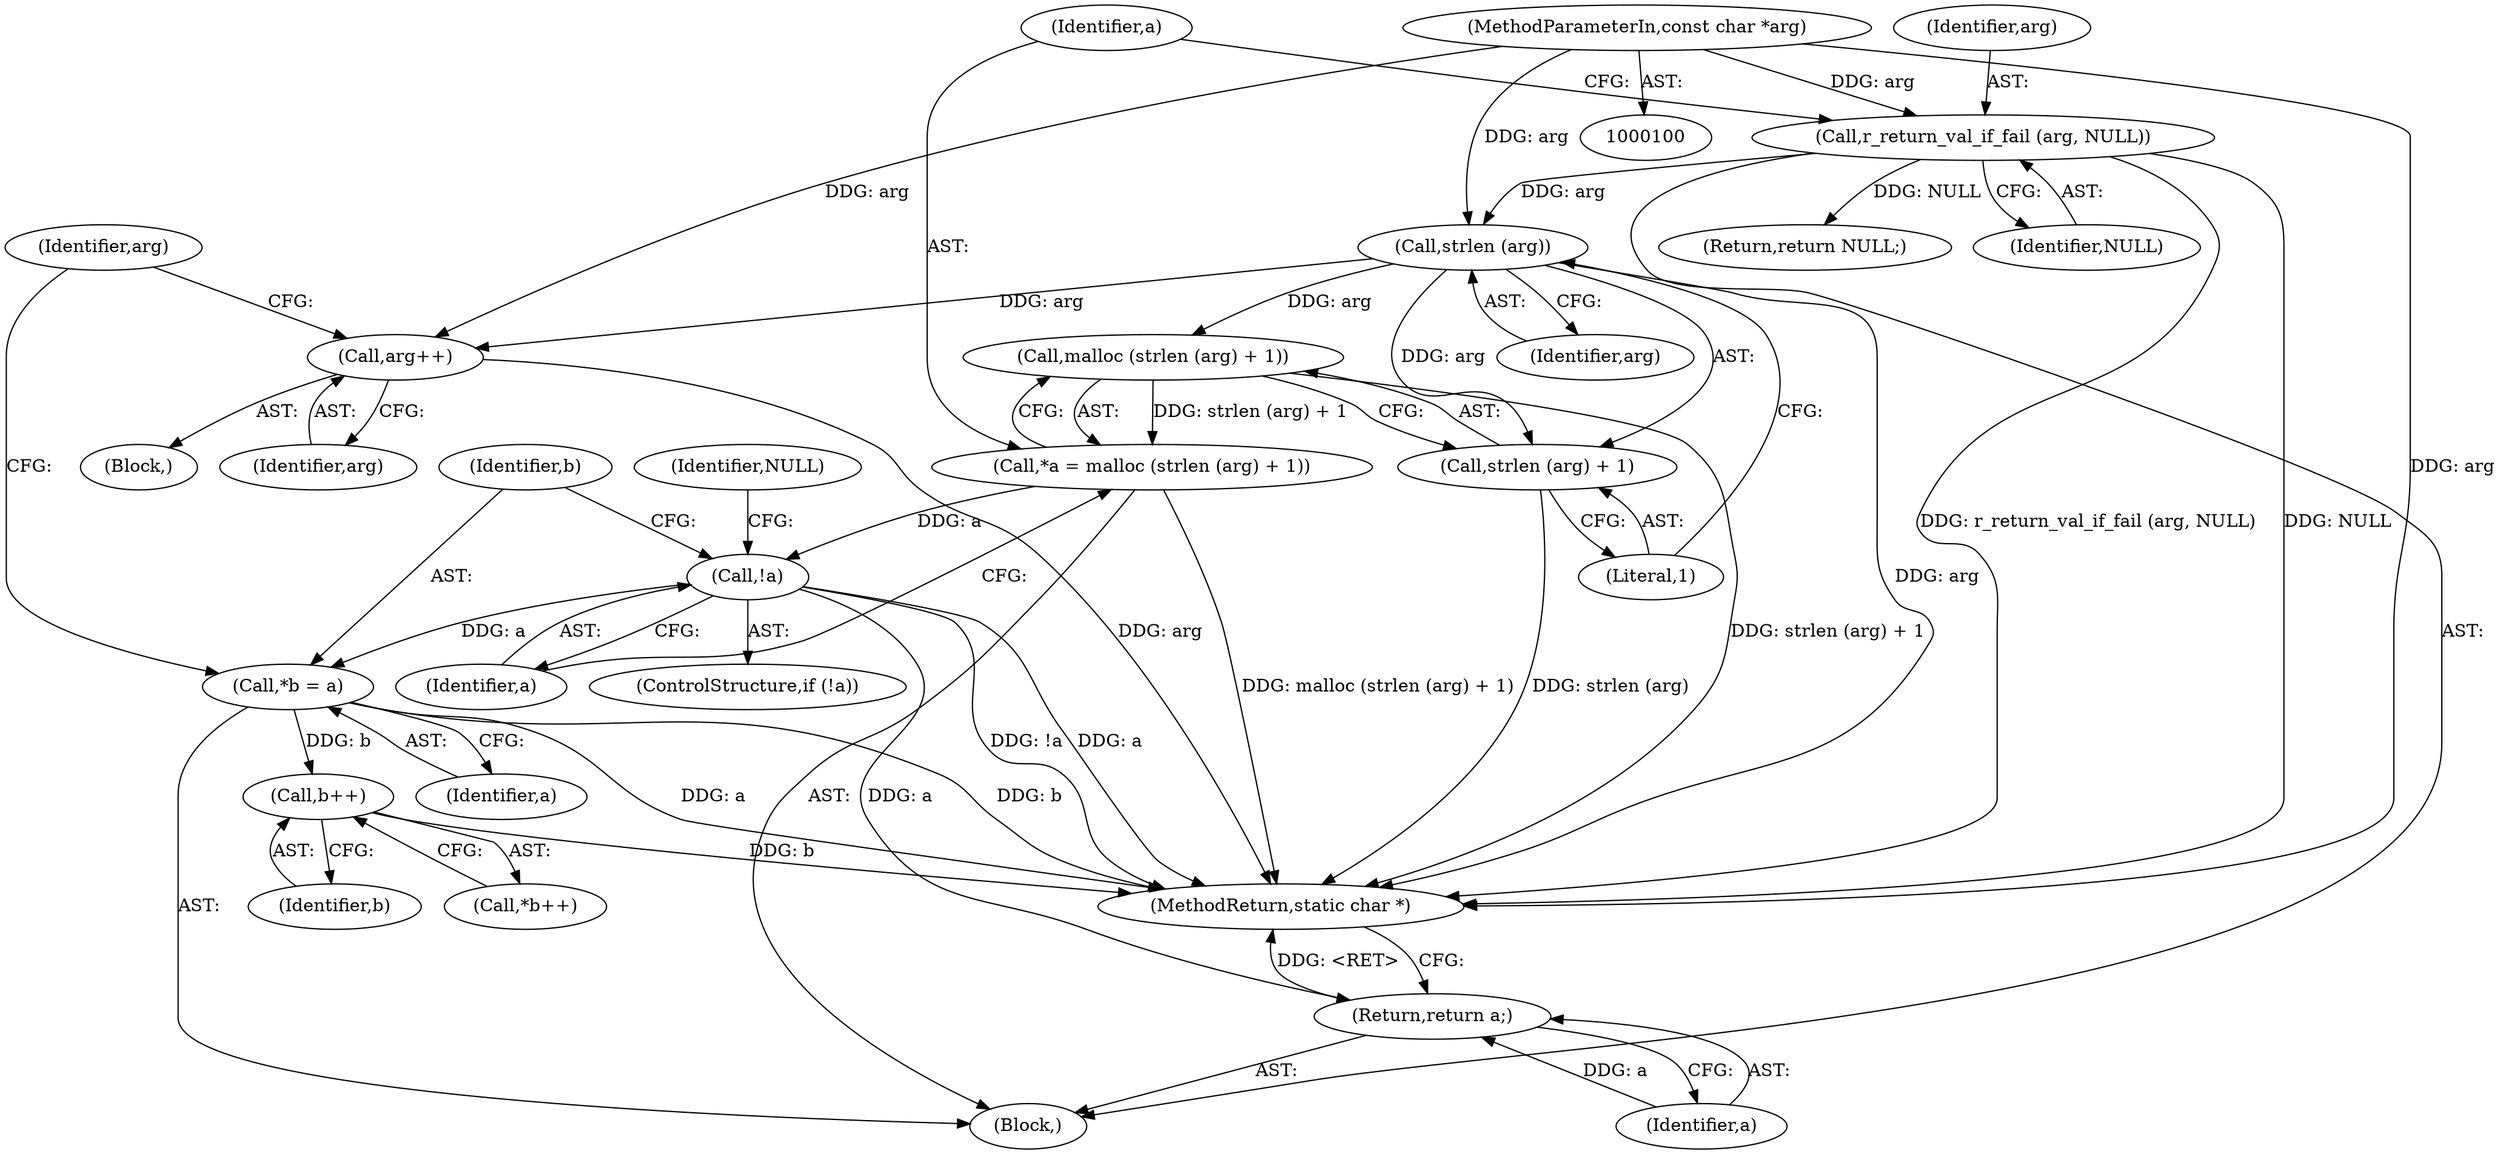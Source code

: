 digraph "0_radare2_5411543a310a470b1257fb93273cdd6e8dfcb3af_0@API" {
"1000111" [label="(Call,strlen (arg))"];
"1000103" [label="(Call,r_return_val_if_fail (arg, NULL))"];
"1000101" [label="(MethodParameterIn,const char *arg)"];
"1000109" [label="(Call,malloc (strlen (arg) + 1))"];
"1000107" [label="(Call,*a = malloc (strlen (arg) + 1))"];
"1000115" [label="(Call,!a)"];
"1000121" [label="(Call,*b = a)"];
"1000141" [label="(Call,b++)"];
"1000152" [label="(Return,return a;)"];
"1000110" [label="(Call,strlen (arg) + 1)"];
"1000146" [label="(Call,arg++)"];
"1000116" [label="(Identifier,a)"];
"1000114" [label="(ControlStructure,if (!a))"];
"1000141" [label="(Call,b++)"];
"1000118" [label="(Return,return NULL;)"];
"1000123" [label="(Identifier,a)"];
"1000152" [label="(Return,return a;)"];
"1000115" [label="(Call,!a)"];
"1000119" [label="(Identifier,NULL)"];
"1000140" [label="(Call,*b++)"];
"1000142" [label="(Identifier,b)"];
"1000110" [label="(Call,strlen (arg) + 1)"];
"1000105" [label="(Identifier,NULL)"];
"1000108" [label="(Identifier,a)"];
"1000127" [label="(Block,)"];
"1000126" [label="(Identifier,arg)"];
"1000107" [label="(Call,*a = malloc (strlen (arg) + 1))"];
"1000103" [label="(Call,r_return_val_if_fail (arg, NULL))"];
"1000146" [label="(Call,arg++)"];
"1000121" [label="(Call,*b = a)"];
"1000112" [label="(Identifier,arg)"];
"1000111" [label="(Call,strlen (arg))"];
"1000101" [label="(MethodParameterIn,const char *arg)"];
"1000102" [label="(Block,)"];
"1000113" [label="(Literal,1)"];
"1000153" [label="(Identifier,a)"];
"1000109" [label="(Call,malloc (strlen (arg) + 1))"];
"1000154" [label="(MethodReturn,static char *)"];
"1000122" [label="(Identifier,b)"];
"1000147" [label="(Identifier,arg)"];
"1000104" [label="(Identifier,arg)"];
"1000111" -> "1000110"  [label="AST: "];
"1000111" -> "1000112"  [label="CFG: "];
"1000112" -> "1000111"  [label="AST: "];
"1000113" -> "1000111"  [label="CFG: "];
"1000111" -> "1000154"  [label="DDG: arg"];
"1000111" -> "1000109"  [label="DDG: arg"];
"1000111" -> "1000110"  [label="DDG: arg"];
"1000103" -> "1000111"  [label="DDG: arg"];
"1000101" -> "1000111"  [label="DDG: arg"];
"1000111" -> "1000146"  [label="DDG: arg"];
"1000103" -> "1000102"  [label="AST: "];
"1000103" -> "1000105"  [label="CFG: "];
"1000104" -> "1000103"  [label="AST: "];
"1000105" -> "1000103"  [label="AST: "];
"1000108" -> "1000103"  [label="CFG: "];
"1000103" -> "1000154"  [label="DDG: NULL"];
"1000103" -> "1000154"  [label="DDG: r_return_val_if_fail (arg, NULL)"];
"1000101" -> "1000103"  [label="DDG: arg"];
"1000103" -> "1000118"  [label="DDG: NULL"];
"1000101" -> "1000100"  [label="AST: "];
"1000101" -> "1000154"  [label="DDG: arg"];
"1000101" -> "1000146"  [label="DDG: arg"];
"1000109" -> "1000107"  [label="AST: "];
"1000109" -> "1000110"  [label="CFG: "];
"1000110" -> "1000109"  [label="AST: "];
"1000107" -> "1000109"  [label="CFG: "];
"1000109" -> "1000154"  [label="DDG: strlen (arg) + 1"];
"1000109" -> "1000107"  [label="DDG: strlen (arg) + 1"];
"1000107" -> "1000102"  [label="AST: "];
"1000108" -> "1000107"  [label="AST: "];
"1000116" -> "1000107"  [label="CFG: "];
"1000107" -> "1000154"  [label="DDG: malloc (strlen (arg) + 1)"];
"1000107" -> "1000115"  [label="DDG: a"];
"1000115" -> "1000114"  [label="AST: "];
"1000115" -> "1000116"  [label="CFG: "];
"1000116" -> "1000115"  [label="AST: "];
"1000119" -> "1000115"  [label="CFG: "];
"1000122" -> "1000115"  [label="CFG: "];
"1000115" -> "1000154"  [label="DDG: !a"];
"1000115" -> "1000154"  [label="DDG: a"];
"1000115" -> "1000121"  [label="DDG: a"];
"1000115" -> "1000152"  [label="DDG: a"];
"1000121" -> "1000102"  [label="AST: "];
"1000121" -> "1000123"  [label="CFG: "];
"1000122" -> "1000121"  [label="AST: "];
"1000123" -> "1000121"  [label="AST: "];
"1000126" -> "1000121"  [label="CFG: "];
"1000121" -> "1000154"  [label="DDG: a"];
"1000121" -> "1000154"  [label="DDG: b"];
"1000121" -> "1000141"  [label="DDG: b"];
"1000141" -> "1000140"  [label="AST: "];
"1000141" -> "1000142"  [label="CFG: "];
"1000142" -> "1000141"  [label="AST: "];
"1000140" -> "1000141"  [label="CFG: "];
"1000141" -> "1000154"  [label="DDG: b"];
"1000152" -> "1000102"  [label="AST: "];
"1000152" -> "1000153"  [label="CFG: "];
"1000153" -> "1000152"  [label="AST: "];
"1000154" -> "1000152"  [label="CFG: "];
"1000152" -> "1000154"  [label="DDG: <RET>"];
"1000153" -> "1000152"  [label="DDG: a"];
"1000110" -> "1000113"  [label="CFG: "];
"1000113" -> "1000110"  [label="AST: "];
"1000110" -> "1000154"  [label="DDG: strlen (arg)"];
"1000146" -> "1000127"  [label="AST: "];
"1000146" -> "1000147"  [label="CFG: "];
"1000147" -> "1000146"  [label="AST: "];
"1000126" -> "1000146"  [label="CFG: "];
"1000146" -> "1000154"  [label="DDG: arg"];
}
